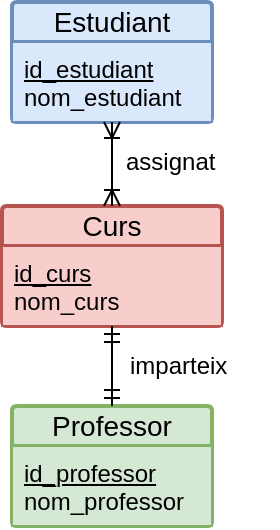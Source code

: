 <mxfile version="21.7.5" type="device">
  <diagram name="Pàgina-1" id="v9YWA_F2hAWRqaUywkiF">
    <mxGraphModel dx="698" dy="419" grid="1" gridSize="10" guides="1" tooltips="1" connect="1" arrows="1" fold="1" page="1" pageScale="1" pageWidth="827" pageHeight="1169" math="0" shadow="0">
      <root>
        <mxCell id="0" />
        <mxCell id="1" parent="0" />
        <mxCell id="ifhW9bHjw9jyQHOwnYPM-41" value="Estudiant" style="swimlane;childLayout=stackLayout;horizontal=1;startSize=20;horizontalStack=0;rounded=1;fontSize=14;fontStyle=0;strokeWidth=2;resizeParent=0;resizeLast=1;shadow=0;dashed=0;align=center;arcSize=4;whiteSpace=wrap;html=1;fillColor=#dae8fc;strokeColor=#6c8ebf;" vertex="1" parent="1">
          <mxGeometry x="340" y="220" width="100" height="60" as="geometry" />
        </mxCell>
        <mxCell id="ifhW9bHjw9jyQHOwnYPM-42" value="&lt;div&gt;&lt;u&gt;id_estudiant&lt;/u&gt;&lt;/div&gt;&lt;div&gt;nom_estudiant&lt;br&gt;&lt;/div&gt;" style="align=left;strokeColor=#6c8ebf;fillColor=#dae8fc;spacingLeft=4;fontSize=12;verticalAlign=top;resizable=0;rotatable=0;part=1;html=1;" vertex="1" parent="ifhW9bHjw9jyQHOwnYPM-41">
          <mxGeometry y="20" width="100" height="40" as="geometry" />
        </mxCell>
        <mxCell id="ifhW9bHjw9jyQHOwnYPM-43" value="Curs" style="swimlane;childLayout=stackLayout;horizontal=1;startSize=20;horizontalStack=0;rounded=1;fontSize=14;fontStyle=0;strokeWidth=2;resizeParent=0;resizeLast=1;shadow=0;dashed=0;align=center;arcSize=4;whiteSpace=wrap;html=1;fillColor=#f8cecc;strokeColor=#b85450;" vertex="1" parent="1">
          <mxGeometry x="335" y="322" width="110" height="60" as="geometry" />
        </mxCell>
        <mxCell id="ifhW9bHjw9jyQHOwnYPM-44" value="&lt;div&gt;&lt;u&gt;id_curs&lt;/u&gt;&lt;/div&gt;&lt;div&gt;nom_curs&lt;/div&gt;" style="align=left;strokeColor=#b85450;fillColor=#f8cecc;spacingLeft=4;fontSize=12;verticalAlign=top;resizable=0;rotatable=0;part=1;html=1;" vertex="1" parent="ifhW9bHjw9jyQHOwnYPM-43">
          <mxGeometry y="20" width="110" height="40" as="geometry" />
        </mxCell>
        <mxCell id="ifhW9bHjw9jyQHOwnYPM-45" value="Professor" style="swimlane;childLayout=stackLayout;horizontal=1;startSize=20;horizontalStack=0;rounded=1;fontSize=14;fontStyle=0;strokeWidth=2;resizeParent=0;resizeLast=1;shadow=0;dashed=0;align=center;arcSize=4;whiteSpace=wrap;html=1;fillColor=#d5e8d4;strokeColor=#82b366;" vertex="1" parent="1">
          <mxGeometry x="340" y="422" width="100" height="60" as="geometry" />
        </mxCell>
        <mxCell id="ifhW9bHjw9jyQHOwnYPM-46" value="&lt;div&gt;&lt;u&gt;id_professor&lt;/u&gt;&lt;/div&gt;&lt;div&gt;nom_professor&lt;br&gt;&lt;/div&gt;" style="align=left;strokeColor=#82b366;fillColor=#d5e8d4;spacingLeft=4;fontSize=12;verticalAlign=top;resizable=0;rotatable=0;part=1;html=1;" vertex="1" parent="ifhW9bHjw9jyQHOwnYPM-45">
          <mxGeometry y="20" width="100" height="40" as="geometry" />
        </mxCell>
        <mxCell id="ifhW9bHjw9jyQHOwnYPM-48" value="imparteix" style="text;strokeColor=none;fillColor=none;spacingLeft=4;spacingRight=4;overflow=hidden;rotatable=0;points=[[0,0.5],[1,0.5]];portConstraint=eastwest;fontSize=12;whiteSpace=wrap;html=1;" vertex="1" parent="1">
          <mxGeometry x="393" y="388" width="80" height="30" as="geometry" />
        </mxCell>
        <mxCell id="ifhW9bHjw9jyQHOwnYPM-49" value="assignat" style="text;strokeColor=none;fillColor=none;spacingLeft=4;spacingRight=4;overflow=hidden;rotatable=0;points=[[0,0.5],[1,0.5]];portConstraint=eastwest;fontSize=12;whiteSpace=wrap;html=1;" vertex="1" parent="1">
          <mxGeometry x="391" y="286" width="80" height="30" as="geometry" />
        </mxCell>
        <mxCell id="ifhW9bHjw9jyQHOwnYPM-51" value="" style="fontSize=12;html=1;endArrow=ERoneToMany;startArrow=ERoneToMany;rounded=0;entryX=0.5;entryY=1;entryDx=0;entryDy=0;exitX=0.5;exitY=0;exitDx=0;exitDy=0;" edge="1" parent="1" source="ifhW9bHjw9jyQHOwnYPM-43" target="ifhW9bHjw9jyQHOwnYPM-42">
          <mxGeometry width="100" height="100" relative="1" as="geometry">
            <mxPoint x="440" y="420" as="sourcePoint" />
            <mxPoint x="540" y="320" as="targetPoint" />
          </mxGeometry>
        </mxCell>
        <mxCell id="ifhW9bHjw9jyQHOwnYPM-52" value="" style="fontSize=12;html=1;endArrow=ERmandOne;startArrow=ERmandOne;rounded=0;exitX=0.5;exitY=0;exitDx=0;exitDy=0;entryX=0.5;entryY=1;entryDx=0;entryDy=0;" edge="1" parent="1" source="ifhW9bHjw9jyQHOwnYPM-45" target="ifhW9bHjw9jyQHOwnYPM-44">
          <mxGeometry width="100" height="100" relative="1" as="geometry">
            <mxPoint x="440" y="412" as="sourcePoint" />
            <mxPoint x="540" y="312" as="targetPoint" />
          </mxGeometry>
        </mxCell>
      </root>
    </mxGraphModel>
  </diagram>
</mxfile>
